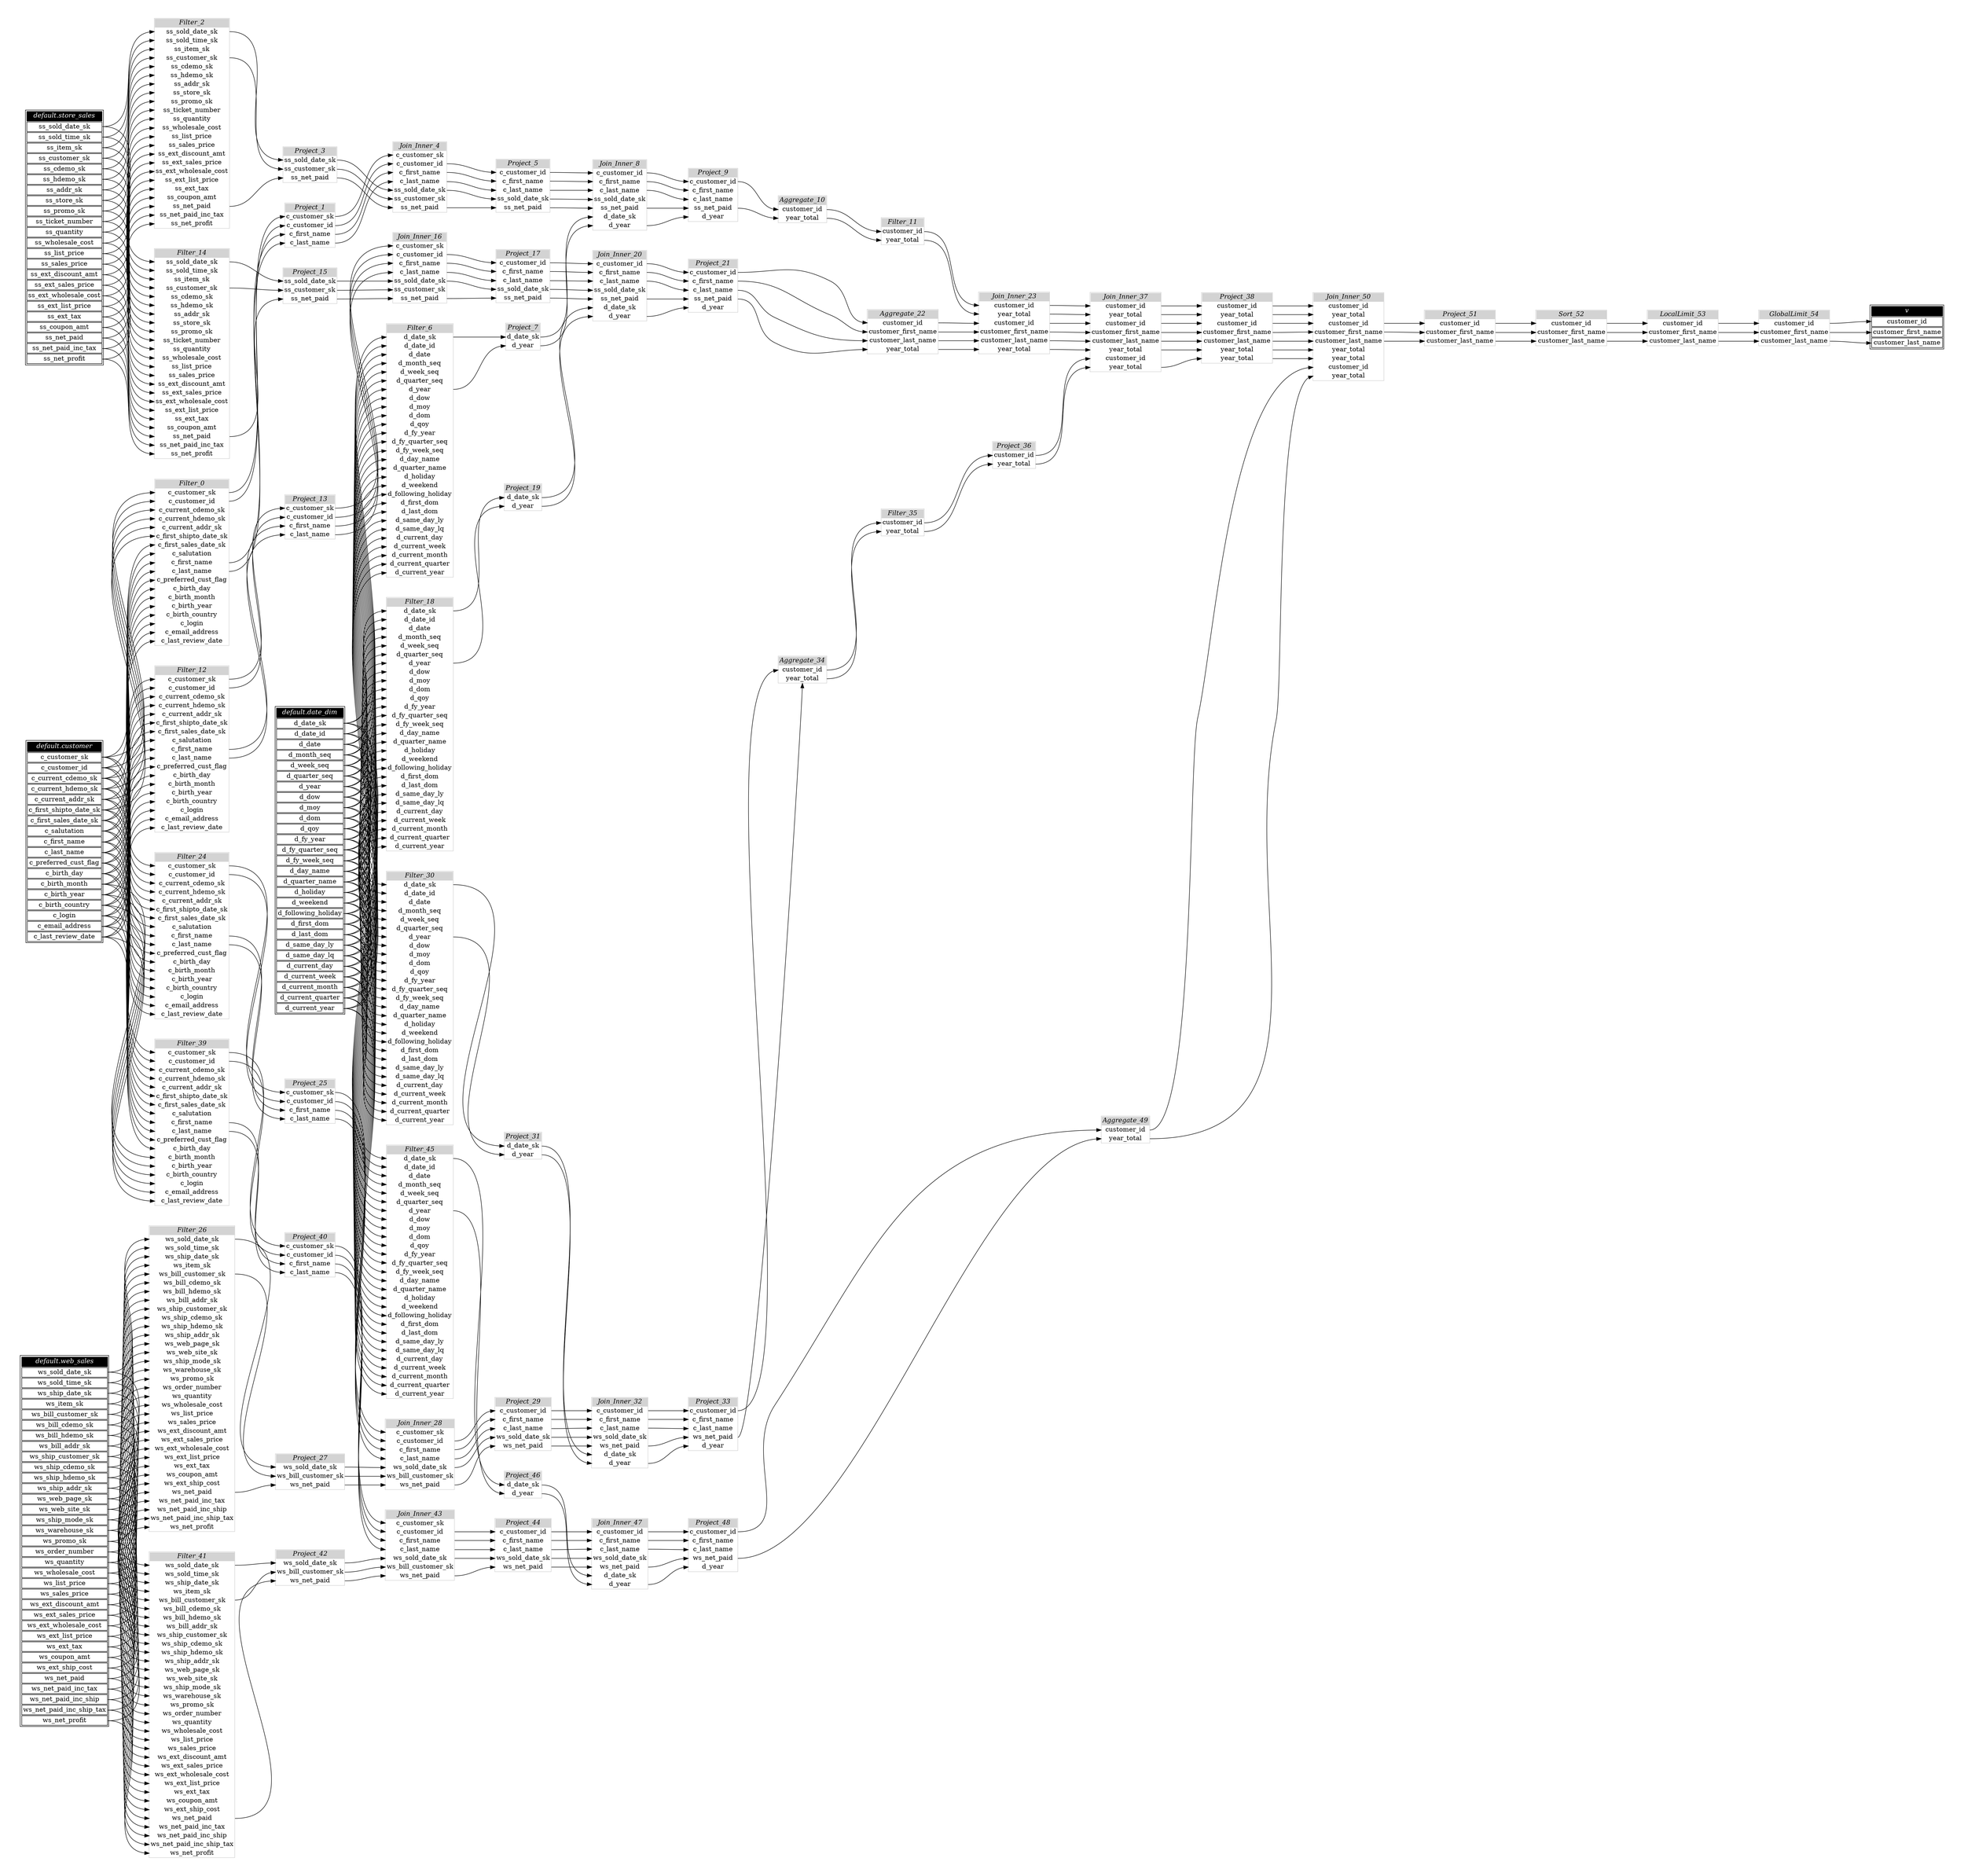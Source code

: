 // Automatically generated by TPCDSFlowTestSuite


digraph {
  graph [pad="0.5" nodesep="0.5" ranksep="1" fontname="Helvetica" rankdir=LR];
  node [shape=plaintext]

  
"Aggregate_10" [label=<
<table color="lightgray" border="1" cellborder="0" cellspacing="0">
  <tr><td bgcolor="lightgray" port="nodeName"><i>Aggregate_10</i></td></tr>
  <tr><td port="0">customer_id</td></tr>
<tr><td port="1">year_total</td></tr>
</table>>];
     

"Aggregate_22" [label=<
<table color="lightgray" border="1" cellborder="0" cellspacing="0">
  <tr><td bgcolor="lightgray" port="nodeName"><i>Aggregate_22</i></td></tr>
  <tr><td port="0">customer_id</td></tr>
<tr><td port="1">customer_first_name</td></tr>
<tr><td port="2">customer_last_name</td></tr>
<tr><td port="3">year_total</td></tr>
</table>>];
     

"Aggregate_34" [label=<
<table color="lightgray" border="1" cellborder="0" cellspacing="0">
  <tr><td bgcolor="lightgray" port="nodeName"><i>Aggregate_34</i></td></tr>
  <tr><td port="0">customer_id</td></tr>
<tr><td port="1">year_total</td></tr>
</table>>];
     

"Aggregate_49" [label=<
<table color="lightgray" border="1" cellborder="0" cellspacing="0">
  <tr><td bgcolor="lightgray" port="nodeName"><i>Aggregate_49</i></td></tr>
  <tr><td port="0">customer_id</td></tr>
<tr><td port="1">year_total</td></tr>
</table>>];
     

"Filter_0" [label=<
<table color="lightgray" border="1" cellborder="0" cellspacing="0">
  <tr><td bgcolor="lightgray" port="nodeName"><i>Filter_0</i></td></tr>
  <tr><td port="0">c_customer_sk</td></tr>
<tr><td port="1">c_customer_id</td></tr>
<tr><td port="2">c_current_cdemo_sk</td></tr>
<tr><td port="3">c_current_hdemo_sk</td></tr>
<tr><td port="4">c_current_addr_sk</td></tr>
<tr><td port="5">c_first_shipto_date_sk</td></tr>
<tr><td port="6">c_first_sales_date_sk</td></tr>
<tr><td port="7">c_salutation</td></tr>
<tr><td port="8">c_first_name</td></tr>
<tr><td port="9">c_last_name</td></tr>
<tr><td port="10">c_preferred_cust_flag</td></tr>
<tr><td port="11">c_birth_day</td></tr>
<tr><td port="12">c_birth_month</td></tr>
<tr><td port="13">c_birth_year</td></tr>
<tr><td port="14">c_birth_country</td></tr>
<tr><td port="15">c_login</td></tr>
<tr><td port="16">c_email_address</td></tr>
<tr><td port="17">c_last_review_date</td></tr>
</table>>];
     

"Filter_11" [label=<
<table color="lightgray" border="1" cellborder="0" cellspacing="0">
  <tr><td bgcolor="lightgray" port="nodeName"><i>Filter_11</i></td></tr>
  <tr><td port="0">customer_id</td></tr>
<tr><td port="1">year_total</td></tr>
</table>>];
     

"Filter_12" [label=<
<table color="lightgray" border="1" cellborder="0" cellspacing="0">
  <tr><td bgcolor="lightgray" port="nodeName"><i>Filter_12</i></td></tr>
  <tr><td port="0">c_customer_sk</td></tr>
<tr><td port="1">c_customer_id</td></tr>
<tr><td port="2">c_current_cdemo_sk</td></tr>
<tr><td port="3">c_current_hdemo_sk</td></tr>
<tr><td port="4">c_current_addr_sk</td></tr>
<tr><td port="5">c_first_shipto_date_sk</td></tr>
<tr><td port="6">c_first_sales_date_sk</td></tr>
<tr><td port="7">c_salutation</td></tr>
<tr><td port="8">c_first_name</td></tr>
<tr><td port="9">c_last_name</td></tr>
<tr><td port="10">c_preferred_cust_flag</td></tr>
<tr><td port="11">c_birth_day</td></tr>
<tr><td port="12">c_birth_month</td></tr>
<tr><td port="13">c_birth_year</td></tr>
<tr><td port="14">c_birth_country</td></tr>
<tr><td port="15">c_login</td></tr>
<tr><td port="16">c_email_address</td></tr>
<tr><td port="17">c_last_review_date</td></tr>
</table>>];
     

"Filter_14" [label=<
<table color="lightgray" border="1" cellborder="0" cellspacing="0">
  <tr><td bgcolor="lightgray" port="nodeName"><i>Filter_14</i></td></tr>
  <tr><td port="0">ss_sold_date_sk</td></tr>
<tr><td port="1">ss_sold_time_sk</td></tr>
<tr><td port="2">ss_item_sk</td></tr>
<tr><td port="3">ss_customer_sk</td></tr>
<tr><td port="4">ss_cdemo_sk</td></tr>
<tr><td port="5">ss_hdemo_sk</td></tr>
<tr><td port="6">ss_addr_sk</td></tr>
<tr><td port="7">ss_store_sk</td></tr>
<tr><td port="8">ss_promo_sk</td></tr>
<tr><td port="9">ss_ticket_number</td></tr>
<tr><td port="10">ss_quantity</td></tr>
<tr><td port="11">ss_wholesale_cost</td></tr>
<tr><td port="12">ss_list_price</td></tr>
<tr><td port="13">ss_sales_price</td></tr>
<tr><td port="14">ss_ext_discount_amt</td></tr>
<tr><td port="15">ss_ext_sales_price</td></tr>
<tr><td port="16">ss_ext_wholesale_cost</td></tr>
<tr><td port="17">ss_ext_list_price</td></tr>
<tr><td port="18">ss_ext_tax</td></tr>
<tr><td port="19">ss_coupon_amt</td></tr>
<tr><td port="20">ss_net_paid</td></tr>
<tr><td port="21">ss_net_paid_inc_tax</td></tr>
<tr><td port="22">ss_net_profit</td></tr>
</table>>];
     

"Filter_18" [label=<
<table color="lightgray" border="1" cellborder="0" cellspacing="0">
  <tr><td bgcolor="lightgray" port="nodeName"><i>Filter_18</i></td></tr>
  <tr><td port="0">d_date_sk</td></tr>
<tr><td port="1">d_date_id</td></tr>
<tr><td port="2">d_date</td></tr>
<tr><td port="3">d_month_seq</td></tr>
<tr><td port="4">d_week_seq</td></tr>
<tr><td port="5">d_quarter_seq</td></tr>
<tr><td port="6">d_year</td></tr>
<tr><td port="7">d_dow</td></tr>
<tr><td port="8">d_moy</td></tr>
<tr><td port="9">d_dom</td></tr>
<tr><td port="10">d_qoy</td></tr>
<tr><td port="11">d_fy_year</td></tr>
<tr><td port="12">d_fy_quarter_seq</td></tr>
<tr><td port="13">d_fy_week_seq</td></tr>
<tr><td port="14">d_day_name</td></tr>
<tr><td port="15">d_quarter_name</td></tr>
<tr><td port="16">d_holiday</td></tr>
<tr><td port="17">d_weekend</td></tr>
<tr><td port="18">d_following_holiday</td></tr>
<tr><td port="19">d_first_dom</td></tr>
<tr><td port="20">d_last_dom</td></tr>
<tr><td port="21">d_same_day_ly</td></tr>
<tr><td port="22">d_same_day_lq</td></tr>
<tr><td port="23">d_current_day</td></tr>
<tr><td port="24">d_current_week</td></tr>
<tr><td port="25">d_current_month</td></tr>
<tr><td port="26">d_current_quarter</td></tr>
<tr><td port="27">d_current_year</td></tr>
</table>>];
     

"Filter_2" [label=<
<table color="lightgray" border="1" cellborder="0" cellspacing="0">
  <tr><td bgcolor="lightgray" port="nodeName"><i>Filter_2</i></td></tr>
  <tr><td port="0">ss_sold_date_sk</td></tr>
<tr><td port="1">ss_sold_time_sk</td></tr>
<tr><td port="2">ss_item_sk</td></tr>
<tr><td port="3">ss_customer_sk</td></tr>
<tr><td port="4">ss_cdemo_sk</td></tr>
<tr><td port="5">ss_hdemo_sk</td></tr>
<tr><td port="6">ss_addr_sk</td></tr>
<tr><td port="7">ss_store_sk</td></tr>
<tr><td port="8">ss_promo_sk</td></tr>
<tr><td port="9">ss_ticket_number</td></tr>
<tr><td port="10">ss_quantity</td></tr>
<tr><td port="11">ss_wholesale_cost</td></tr>
<tr><td port="12">ss_list_price</td></tr>
<tr><td port="13">ss_sales_price</td></tr>
<tr><td port="14">ss_ext_discount_amt</td></tr>
<tr><td port="15">ss_ext_sales_price</td></tr>
<tr><td port="16">ss_ext_wholesale_cost</td></tr>
<tr><td port="17">ss_ext_list_price</td></tr>
<tr><td port="18">ss_ext_tax</td></tr>
<tr><td port="19">ss_coupon_amt</td></tr>
<tr><td port="20">ss_net_paid</td></tr>
<tr><td port="21">ss_net_paid_inc_tax</td></tr>
<tr><td port="22">ss_net_profit</td></tr>
</table>>];
     

"Filter_24" [label=<
<table color="lightgray" border="1" cellborder="0" cellspacing="0">
  <tr><td bgcolor="lightgray" port="nodeName"><i>Filter_24</i></td></tr>
  <tr><td port="0">c_customer_sk</td></tr>
<tr><td port="1">c_customer_id</td></tr>
<tr><td port="2">c_current_cdemo_sk</td></tr>
<tr><td port="3">c_current_hdemo_sk</td></tr>
<tr><td port="4">c_current_addr_sk</td></tr>
<tr><td port="5">c_first_shipto_date_sk</td></tr>
<tr><td port="6">c_first_sales_date_sk</td></tr>
<tr><td port="7">c_salutation</td></tr>
<tr><td port="8">c_first_name</td></tr>
<tr><td port="9">c_last_name</td></tr>
<tr><td port="10">c_preferred_cust_flag</td></tr>
<tr><td port="11">c_birth_day</td></tr>
<tr><td port="12">c_birth_month</td></tr>
<tr><td port="13">c_birth_year</td></tr>
<tr><td port="14">c_birth_country</td></tr>
<tr><td port="15">c_login</td></tr>
<tr><td port="16">c_email_address</td></tr>
<tr><td port="17">c_last_review_date</td></tr>
</table>>];
     

"Filter_26" [label=<
<table color="lightgray" border="1" cellborder="0" cellspacing="0">
  <tr><td bgcolor="lightgray" port="nodeName"><i>Filter_26</i></td></tr>
  <tr><td port="0">ws_sold_date_sk</td></tr>
<tr><td port="1">ws_sold_time_sk</td></tr>
<tr><td port="2">ws_ship_date_sk</td></tr>
<tr><td port="3">ws_item_sk</td></tr>
<tr><td port="4">ws_bill_customer_sk</td></tr>
<tr><td port="5">ws_bill_cdemo_sk</td></tr>
<tr><td port="6">ws_bill_hdemo_sk</td></tr>
<tr><td port="7">ws_bill_addr_sk</td></tr>
<tr><td port="8">ws_ship_customer_sk</td></tr>
<tr><td port="9">ws_ship_cdemo_sk</td></tr>
<tr><td port="10">ws_ship_hdemo_sk</td></tr>
<tr><td port="11">ws_ship_addr_sk</td></tr>
<tr><td port="12">ws_web_page_sk</td></tr>
<tr><td port="13">ws_web_site_sk</td></tr>
<tr><td port="14">ws_ship_mode_sk</td></tr>
<tr><td port="15">ws_warehouse_sk</td></tr>
<tr><td port="16">ws_promo_sk</td></tr>
<tr><td port="17">ws_order_number</td></tr>
<tr><td port="18">ws_quantity</td></tr>
<tr><td port="19">ws_wholesale_cost</td></tr>
<tr><td port="20">ws_list_price</td></tr>
<tr><td port="21">ws_sales_price</td></tr>
<tr><td port="22">ws_ext_discount_amt</td></tr>
<tr><td port="23">ws_ext_sales_price</td></tr>
<tr><td port="24">ws_ext_wholesale_cost</td></tr>
<tr><td port="25">ws_ext_list_price</td></tr>
<tr><td port="26">ws_ext_tax</td></tr>
<tr><td port="27">ws_coupon_amt</td></tr>
<tr><td port="28">ws_ext_ship_cost</td></tr>
<tr><td port="29">ws_net_paid</td></tr>
<tr><td port="30">ws_net_paid_inc_tax</td></tr>
<tr><td port="31">ws_net_paid_inc_ship</td></tr>
<tr><td port="32">ws_net_paid_inc_ship_tax</td></tr>
<tr><td port="33">ws_net_profit</td></tr>
</table>>];
     

"Filter_30" [label=<
<table color="lightgray" border="1" cellborder="0" cellspacing="0">
  <tr><td bgcolor="lightgray" port="nodeName"><i>Filter_30</i></td></tr>
  <tr><td port="0">d_date_sk</td></tr>
<tr><td port="1">d_date_id</td></tr>
<tr><td port="2">d_date</td></tr>
<tr><td port="3">d_month_seq</td></tr>
<tr><td port="4">d_week_seq</td></tr>
<tr><td port="5">d_quarter_seq</td></tr>
<tr><td port="6">d_year</td></tr>
<tr><td port="7">d_dow</td></tr>
<tr><td port="8">d_moy</td></tr>
<tr><td port="9">d_dom</td></tr>
<tr><td port="10">d_qoy</td></tr>
<tr><td port="11">d_fy_year</td></tr>
<tr><td port="12">d_fy_quarter_seq</td></tr>
<tr><td port="13">d_fy_week_seq</td></tr>
<tr><td port="14">d_day_name</td></tr>
<tr><td port="15">d_quarter_name</td></tr>
<tr><td port="16">d_holiday</td></tr>
<tr><td port="17">d_weekend</td></tr>
<tr><td port="18">d_following_holiday</td></tr>
<tr><td port="19">d_first_dom</td></tr>
<tr><td port="20">d_last_dom</td></tr>
<tr><td port="21">d_same_day_ly</td></tr>
<tr><td port="22">d_same_day_lq</td></tr>
<tr><td port="23">d_current_day</td></tr>
<tr><td port="24">d_current_week</td></tr>
<tr><td port="25">d_current_month</td></tr>
<tr><td port="26">d_current_quarter</td></tr>
<tr><td port="27">d_current_year</td></tr>
</table>>];
     

"Filter_35" [label=<
<table color="lightgray" border="1" cellborder="0" cellspacing="0">
  <tr><td bgcolor="lightgray" port="nodeName"><i>Filter_35</i></td></tr>
  <tr><td port="0">customer_id</td></tr>
<tr><td port="1">year_total</td></tr>
</table>>];
     

"Filter_39" [label=<
<table color="lightgray" border="1" cellborder="0" cellspacing="0">
  <tr><td bgcolor="lightgray" port="nodeName"><i>Filter_39</i></td></tr>
  <tr><td port="0">c_customer_sk</td></tr>
<tr><td port="1">c_customer_id</td></tr>
<tr><td port="2">c_current_cdemo_sk</td></tr>
<tr><td port="3">c_current_hdemo_sk</td></tr>
<tr><td port="4">c_current_addr_sk</td></tr>
<tr><td port="5">c_first_shipto_date_sk</td></tr>
<tr><td port="6">c_first_sales_date_sk</td></tr>
<tr><td port="7">c_salutation</td></tr>
<tr><td port="8">c_first_name</td></tr>
<tr><td port="9">c_last_name</td></tr>
<tr><td port="10">c_preferred_cust_flag</td></tr>
<tr><td port="11">c_birth_day</td></tr>
<tr><td port="12">c_birth_month</td></tr>
<tr><td port="13">c_birth_year</td></tr>
<tr><td port="14">c_birth_country</td></tr>
<tr><td port="15">c_login</td></tr>
<tr><td port="16">c_email_address</td></tr>
<tr><td port="17">c_last_review_date</td></tr>
</table>>];
     

"Filter_41" [label=<
<table color="lightgray" border="1" cellborder="0" cellspacing="0">
  <tr><td bgcolor="lightgray" port="nodeName"><i>Filter_41</i></td></tr>
  <tr><td port="0">ws_sold_date_sk</td></tr>
<tr><td port="1">ws_sold_time_sk</td></tr>
<tr><td port="2">ws_ship_date_sk</td></tr>
<tr><td port="3">ws_item_sk</td></tr>
<tr><td port="4">ws_bill_customer_sk</td></tr>
<tr><td port="5">ws_bill_cdemo_sk</td></tr>
<tr><td port="6">ws_bill_hdemo_sk</td></tr>
<tr><td port="7">ws_bill_addr_sk</td></tr>
<tr><td port="8">ws_ship_customer_sk</td></tr>
<tr><td port="9">ws_ship_cdemo_sk</td></tr>
<tr><td port="10">ws_ship_hdemo_sk</td></tr>
<tr><td port="11">ws_ship_addr_sk</td></tr>
<tr><td port="12">ws_web_page_sk</td></tr>
<tr><td port="13">ws_web_site_sk</td></tr>
<tr><td port="14">ws_ship_mode_sk</td></tr>
<tr><td port="15">ws_warehouse_sk</td></tr>
<tr><td port="16">ws_promo_sk</td></tr>
<tr><td port="17">ws_order_number</td></tr>
<tr><td port="18">ws_quantity</td></tr>
<tr><td port="19">ws_wholesale_cost</td></tr>
<tr><td port="20">ws_list_price</td></tr>
<tr><td port="21">ws_sales_price</td></tr>
<tr><td port="22">ws_ext_discount_amt</td></tr>
<tr><td port="23">ws_ext_sales_price</td></tr>
<tr><td port="24">ws_ext_wholesale_cost</td></tr>
<tr><td port="25">ws_ext_list_price</td></tr>
<tr><td port="26">ws_ext_tax</td></tr>
<tr><td port="27">ws_coupon_amt</td></tr>
<tr><td port="28">ws_ext_ship_cost</td></tr>
<tr><td port="29">ws_net_paid</td></tr>
<tr><td port="30">ws_net_paid_inc_tax</td></tr>
<tr><td port="31">ws_net_paid_inc_ship</td></tr>
<tr><td port="32">ws_net_paid_inc_ship_tax</td></tr>
<tr><td port="33">ws_net_profit</td></tr>
</table>>];
     

"Filter_45" [label=<
<table color="lightgray" border="1" cellborder="0" cellspacing="0">
  <tr><td bgcolor="lightgray" port="nodeName"><i>Filter_45</i></td></tr>
  <tr><td port="0">d_date_sk</td></tr>
<tr><td port="1">d_date_id</td></tr>
<tr><td port="2">d_date</td></tr>
<tr><td port="3">d_month_seq</td></tr>
<tr><td port="4">d_week_seq</td></tr>
<tr><td port="5">d_quarter_seq</td></tr>
<tr><td port="6">d_year</td></tr>
<tr><td port="7">d_dow</td></tr>
<tr><td port="8">d_moy</td></tr>
<tr><td port="9">d_dom</td></tr>
<tr><td port="10">d_qoy</td></tr>
<tr><td port="11">d_fy_year</td></tr>
<tr><td port="12">d_fy_quarter_seq</td></tr>
<tr><td port="13">d_fy_week_seq</td></tr>
<tr><td port="14">d_day_name</td></tr>
<tr><td port="15">d_quarter_name</td></tr>
<tr><td port="16">d_holiday</td></tr>
<tr><td port="17">d_weekend</td></tr>
<tr><td port="18">d_following_holiday</td></tr>
<tr><td port="19">d_first_dom</td></tr>
<tr><td port="20">d_last_dom</td></tr>
<tr><td port="21">d_same_day_ly</td></tr>
<tr><td port="22">d_same_day_lq</td></tr>
<tr><td port="23">d_current_day</td></tr>
<tr><td port="24">d_current_week</td></tr>
<tr><td port="25">d_current_month</td></tr>
<tr><td port="26">d_current_quarter</td></tr>
<tr><td port="27">d_current_year</td></tr>
</table>>];
     

"Filter_6" [label=<
<table color="lightgray" border="1" cellborder="0" cellspacing="0">
  <tr><td bgcolor="lightgray" port="nodeName"><i>Filter_6</i></td></tr>
  <tr><td port="0">d_date_sk</td></tr>
<tr><td port="1">d_date_id</td></tr>
<tr><td port="2">d_date</td></tr>
<tr><td port="3">d_month_seq</td></tr>
<tr><td port="4">d_week_seq</td></tr>
<tr><td port="5">d_quarter_seq</td></tr>
<tr><td port="6">d_year</td></tr>
<tr><td port="7">d_dow</td></tr>
<tr><td port="8">d_moy</td></tr>
<tr><td port="9">d_dom</td></tr>
<tr><td port="10">d_qoy</td></tr>
<tr><td port="11">d_fy_year</td></tr>
<tr><td port="12">d_fy_quarter_seq</td></tr>
<tr><td port="13">d_fy_week_seq</td></tr>
<tr><td port="14">d_day_name</td></tr>
<tr><td port="15">d_quarter_name</td></tr>
<tr><td port="16">d_holiday</td></tr>
<tr><td port="17">d_weekend</td></tr>
<tr><td port="18">d_following_holiday</td></tr>
<tr><td port="19">d_first_dom</td></tr>
<tr><td port="20">d_last_dom</td></tr>
<tr><td port="21">d_same_day_ly</td></tr>
<tr><td port="22">d_same_day_lq</td></tr>
<tr><td port="23">d_current_day</td></tr>
<tr><td port="24">d_current_week</td></tr>
<tr><td port="25">d_current_month</td></tr>
<tr><td port="26">d_current_quarter</td></tr>
<tr><td port="27">d_current_year</td></tr>
</table>>];
     

"GlobalLimit_54" [label=<
<table color="lightgray" border="1" cellborder="0" cellspacing="0">
  <tr><td bgcolor="lightgray" port="nodeName"><i>GlobalLimit_54</i></td></tr>
  <tr><td port="0">customer_id</td></tr>
<tr><td port="1">customer_first_name</td></tr>
<tr><td port="2">customer_last_name</td></tr>
</table>>];
     

"Join_Inner_16" [label=<
<table color="lightgray" border="1" cellborder="0" cellspacing="0">
  <tr><td bgcolor="lightgray" port="nodeName"><i>Join_Inner_16</i></td></tr>
  <tr><td port="0">c_customer_sk</td></tr>
<tr><td port="1">c_customer_id</td></tr>
<tr><td port="2">c_first_name</td></tr>
<tr><td port="3">c_last_name</td></tr>
<tr><td port="4">ss_sold_date_sk</td></tr>
<tr><td port="5">ss_customer_sk</td></tr>
<tr><td port="6">ss_net_paid</td></tr>
</table>>];
     

"Join_Inner_20" [label=<
<table color="lightgray" border="1" cellborder="0" cellspacing="0">
  <tr><td bgcolor="lightgray" port="nodeName"><i>Join_Inner_20</i></td></tr>
  <tr><td port="0">c_customer_id</td></tr>
<tr><td port="1">c_first_name</td></tr>
<tr><td port="2">c_last_name</td></tr>
<tr><td port="3">ss_sold_date_sk</td></tr>
<tr><td port="4">ss_net_paid</td></tr>
<tr><td port="5">d_date_sk</td></tr>
<tr><td port="6">d_year</td></tr>
</table>>];
     

"Join_Inner_23" [label=<
<table color="lightgray" border="1" cellborder="0" cellspacing="0">
  <tr><td bgcolor="lightgray" port="nodeName"><i>Join_Inner_23</i></td></tr>
  <tr><td port="0">customer_id</td></tr>
<tr><td port="1">year_total</td></tr>
<tr><td port="2">customer_id</td></tr>
<tr><td port="3">customer_first_name</td></tr>
<tr><td port="4">customer_last_name</td></tr>
<tr><td port="5">year_total</td></tr>
</table>>];
     

"Join_Inner_28" [label=<
<table color="lightgray" border="1" cellborder="0" cellspacing="0">
  <tr><td bgcolor="lightgray" port="nodeName"><i>Join_Inner_28</i></td></tr>
  <tr><td port="0">c_customer_sk</td></tr>
<tr><td port="1">c_customer_id</td></tr>
<tr><td port="2">c_first_name</td></tr>
<tr><td port="3">c_last_name</td></tr>
<tr><td port="4">ws_sold_date_sk</td></tr>
<tr><td port="5">ws_bill_customer_sk</td></tr>
<tr><td port="6">ws_net_paid</td></tr>
</table>>];
     

"Join_Inner_32" [label=<
<table color="lightgray" border="1" cellborder="0" cellspacing="0">
  <tr><td bgcolor="lightgray" port="nodeName"><i>Join_Inner_32</i></td></tr>
  <tr><td port="0">c_customer_id</td></tr>
<tr><td port="1">c_first_name</td></tr>
<tr><td port="2">c_last_name</td></tr>
<tr><td port="3">ws_sold_date_sk</td></tr>
<tr><td port="4">ws_net_paid</td></tr>
<tr><td port="5">d_date_sk</td></tr>
<tr><td port="6">d_year</td></tr>
</table>>];
     

"Join_Inner_37" [label=<
<table color="lightgray" border="1" cellborder="0" cellspacing="0">
  <tr><td bgcolor="lightgray" port="nodeName"><i>Join_Inner_37</i></td></tr>
  <tr><td port="0">customer_id</td></tr>
<tr><td port="1">year_total</td></tr>
<tr><td port="2">customer_id</td></tr>
<tr><td port="3">customer_first_name</td></tr>
<tr><td port="4">customer_last_name</td></tr>
<tr><td port="5">year_total</td></tr>
<tr><td port="6">customer_id</td></tr>
<tr><td port="7">year_total</td></tr>
</table>>];
     

"Join_Inner_4" [label=<
<table color="lightgray" border="1" cellborder="0" cellspacing="0">
  <tr><td bgcolor="lightgray" port="nodeName"><i>Join_Inner_4</i></td></tr>
  <tr><td port="0">c_customer_sk</td></tr>
<tr><td port="1">c_customer_id</td></tr>
<tr><td port="2">c_first_name</td></tr>
<tr><td port="3">c_last_name</td></tr>
<tr><td port="4">ss_sold_date_sk</td></tr>
<tr><td port="5">ss_customer_sk</td></tr>
<tr><td port="6">ss_net_paid</td></tr>
</table>>];
     

"Join_Inner_43" [label=<
<table color="lightgray" border="1" cellborder="0" cellspacing="0">
  <tr><td bgcolor="lightgray" port="nodeName"><i>Join_Inner_43</i></td></tr>
  <tr><td port="0">c_customer_sk</td></tr>
<tr><td port="1">c_customer_id</td></tr>
<tr><td port="2">c_first_name</td></tr>
<tr><td port="3">c_last_name</td></tr>
<tr><td port="4">ws_sold_date_sk</td></tr>
<tr><td port="5">ws_bill_customer_sk</td></tr>
<tr><td port="6">ws_net_paid</td></tr>
</table>>];
     

"Join_Inner_47" [label=<
<table color="lightgray" border="1" cellborder="0" cellspacing="0">
  <tr><td bgcolor="lightgray" port="nodeName"><i>Join_Inner_47</i></td></tr>
  <tr><td port="0">c_customer_id</td></tr>
<tr><td port="1">c_first_name</td></tr>
<tr><td port="2">c_last_name</td></tr>
<tr><td port="3">ws_sold_date_sk</td></tr>
<tr><td port="4">ws_net_paid</td></tr>
<tr><td port="5">d_date_sk</td></tr>
<tr><td port="6">d_year</td></tr>
</table>>];
     

"Join_Inner_50" [label=<
<table color="lightgray" border="1" cellborder="0" cellspacing="0">
  <tr><td bgcolor="lightgray" port="nodeName"><i>Join_Inner_50</i></td></tr>
  <tr><td port="0">customer_id</td></tr>
<tr><td port="1">year_total</td></tr>
<tr><td port="2">customer_id</td></tr>
<tr><td port="3">customer_first_name</td></tr>
<tr><td port="4">customer_last_name</td></tr>
<tr><td port="5">year_total</td></tr>
<tr><td port="6">year_total</td></tr>
<tr><td port="7">customer_id</td></tr>
<tr><td port="8">year_total</td></tr>
</table>>];
     

"Join_Inner_8" [label=<
<table color="lightgray" border="1" cellborder="0" cellspacing="0">
  <tr><td bgcolor="lightgray" port="nodeName"><i>Join_Inner_8</i></td></tr>
  <tr><td port="0">c_customer_id</td></tr>
<tr><td port="1">c_first_name</td></tr>
<tr><td port="2">c_last_name</td></tr>
<tr><td port="3">ss_sold_date_sk</td></tr>
<tr><td port="4">ss_net_paid</td></tr>
<tr><td port="5">d_date_sk</td></tr>
<tr><td port="6">d_year</td></tr>
</table>>];
     

"LocalLimit_53" [label=<
<table color="lightgray" border="1" cellborder="0" cellspacing="0">
  <tr><td bgcolor="lightgray" port="nodeName"><i>LocalLimit_53</i></td></tr>
  <tr><td port="0">customer_id</td></tr>
<tr><td port="1">customer_first_name</td></tr>
<tr><td port="2">customer_last_name</td></tr>
</table>>];
     

"Project_1" [label=<
<table color="lightgray" border="1" cellborder="0" cellspacing="0">
  <tr><td bgcolor="lightgray" port="nodeName"><i>Project_1</i></td></tr>
  <tr><td port="0">c_customer_sk</td></tr>
<tr><td port="1">c_customer_id</td></tr>
<tr><td port="2">c_first_name</td></tr>
<tr><td port="3">c_last_name</td></tr>
</table>>];
     

"Project_13" [label=<
<table color="lightgray" border="1" cellborder="0" cellspacing="0">
  <tr><td bgcolor="lightgray" port="nodeName"><i>Project_13</i></td></tr>
  <tr><td port="0">c_customer_sk</td></tr>
<tr><td port="1">c_customer_id</td></tr>
<tr><td port="2">c_first_name</td></tr>
<tr><td port="3">c_last_name</td></tr>
</table>>];
     

"Project_15" [label=<
<table color="lightgray" border="1" cellborder="0" cellspacing="0">
  <tr><td bgcolor="lightgray" port="nodeName"><i>Project_15</i></td></tr>
  <tr><td port="0">ss_sold_date_sk</td></tr>
<tr><td port="1">ss_customer_sk</td></tr>
<tr><td port="2">ss_net_paid</td></tr>
</table>>];
     

"Project_17" [label=<
<table color="lightgray" border="1" cellborder="0" cellspacing="0">
  <tr><td bgcolor="lightgray" port="nodeName"><i>Project_17</i></td></tr>
  <tr><td port="0">c_customer_id</td></tr>
<tr><td port="1">c_first_name</td></tr>
<tr><td port="2">c_last_name</td></tr>
<tr><td port="3">ss_sold_date_sk</td></tr>
<tr><td port="4">ss_net_paid</td></tr>
</table>>];
     

"Project_19" [label=<
<table color="lightgray" border="1" cellborder="0" cellspacing="0">
  <tr><td bgcolor="lightgray" port="nodeName"><i>Project_19</i></td></tr>
  <tr><td port="0">d_date_sk</td></tr>
<tr><td port="1">d_year</td></tr>
</table>>];
     

"Project_21" [label=<
<table color="lightgray" border="1" cellborder="0" cellspacing="0">
  <tr><td bgcolor="lightgray" port="nodeName"><i>Project_21</i></td></tr>
  <tr><td port="0">c_customer_id</td></tr>
<tr><td port="1">c_first_name</td></tr>
<tr><td port="2">c_last_name</td></tr>
<tr><td port="3">ss_net_paid</td></tr>
<tr><td port="4">d_year</td></tr>
</table>>];
     

"Project_25" [label=<
<table color="lightgray" border="1" cellborder="0" cellspacing="0">
  <tr><td bgcolor="lightgray" port="nodeName"><i>Project_25</i></td></tr>
  <tr><td port="0">c_customer_sk</td></tr>
<tr><td port="1">c_customer_id</td></tr>
<tr><td port="2">c_first_name</td></tr>
<tr><td port="3">c_last_name</td></tr>
</table>>];
     

"Project_27" [label=<
<table color="lightgray" border="1" cellborder="0" cellspacing="0">
  <tr><td bgcolor="lightgray" port="nodeName"><i>Project_27</i></td></tr>
  <tr><td port="0">ws_sold_date_sk</td></tr>
<tr><td port="1">ws_bill_customer_sk</td></tr>
<tr><td port="2">ws_net_paid</td></tr>
</table>>];
     

"Project_29" [label=<
<table color="lightgray" border="1" cellborder="0" cellspacing="0">
  <tr><td bgcolor="lightgray" port="nodeName"><i>Project_29</i></td></tr>
  <tr><td port="0">c_customer_id</td></tr>
<tr><td port="1">c_first_name</td></tr>
<tr><td port="2">c_last_name</td></tr>
<tr><td port="3">ws_sold_date_sk</td></tr>
<tr><td port="4">ws_net_paid</td></tr>
</table>>];
     

"Project_3" [label=<
<table color="lightgray" border="1" cellborder="0" cellspacing="0">
  <tr><td bgcolor="lightgray" port="nodeName"><i>Project_3</i></td></tr>
  <tr><td port="0">ss_sold_date_sk</td></tr>
<tr><td port="1">ss_customer_sk</td></tr>
<tr><td port="2">ss_net_paid</td></tr>
</table>>];
     

"Project_31" [label=<
<table color="lightgray" border="1" cellborder="0" cellspacing="0">
  <tr><td bgcolor="lightgray" port="nodeName"><i>Project_31</i></td></tr>
  <tr><td port="0">d_date_sk</td></tr>
<tr><td port="1">d_year</td></tr>
</table>>];
     

"Project_33" [label=<
<table color="lightgray" border="1" cellborder="0" cellspacing="0">
  <tr><td bgcolor="lightgray" port="nodeName"><i>Project_33</i></td></tr>
  <tr><td port="0">c_customer_id</td></tr>
<tr><td port="1">c_first_name</td></tr>
<tr><td port="2">c_last_name</td></tr>
<tr><td port="3">ws_net_paid</td></tr>
<tr><td port="4">d_year</td></tr>
</table>>];
     

"Project_36" [label=<
<table color="lightgray" border="1" cellborder="0" cellspacing="0">
  <tr><td bgcolor="lightgray" port="nodeName"><i>Project_36</i></td></tr>
  <tr><td port="0">customer_id</td></tr>
<tr><td port="1">year_total</td></tr>
</table>>];
     

"Project_38" [label=<
<table color="lightgray" border="1" cellborder="0" cellspacing="0">
  <tr><td bgcolor="lightgray" port="nodeName"><i>Project_38</i></td></tr>
  <tr><td port="0">customer_id</td></tr>
<tr><td port="1">year_total</td></tr>
<tr><td port="2">customer_id</td></tr>
<tr><td port="3">customer_first_name</td></tr>
<tr><td port="4">customer_last_name</td></tr>
<tr><td port="5">year_total</td></tr>
<tr><td port="6">year_total</td></tr>
</table>>];
     

"Project_40" [label=<
<table color="lightgray" border="1" cellborder="0" cellspacing="0">
  <tr><td bgcolor="lightgray" port="nodeName"><i>Project_40</i></td></tr>
  <tr><td port="0">c_customer_sk</td></tr>
<tr><td port="1">c_customer_id</td></tr>
<tr><td port="2">c_first_name</td></tr>
<tr><td port="3">c_last_name</td></tr>
</table>>];
     

"Project_42" [label=<
<table color="lightgray" border="1" cellborder="0" cellspacing="0">
  <tr><td bgcolor="lightgray" port="nodeName"><i>Project_42</i></td></tr>
  <tr><td port="0">ws_sold_date_sk</td></tr>
<tr><td port="1">ws_bill_customer_sk</td></tr>
<tr><td port="2">ws_net_paid</td></tr>
</table>>];
     

"Project_44" [label=<
<table color="lightgray" border="1" cellborder="0" cellspacing="0">
  <tr><td bgcolor="lightgray" port="nodeName"><i>Project_44</i></td></tr>
  <tr><td port="0">c_customer_id</td></tr>
<tr><td port="1">c_first_name</td></tr>
<tr><td port="2">c_last_name</td></tr>
<tr><td port="3">ws_sold_date_sk</td></tr>
<tr><td port="4">ws_net_paid</td></tr>
</table>>];
     

"Project_46" [label=<
<table color="lightgray" border="1" cellborder="0" cellspacing="0">
  <tr><td bgcolor="lightgray" port="nodeName"><i>Project_46</i></td></tr>
  <tr><td port="0">d_date_sk</td></tr>
<tr><td port="1">d_year</td></tr>
</table>>];
     

"Project_48" [label=<
<table color="lightgray" border="1" cellborder="0" cellspacing="0">
  <tr><td bgcolor="lightgray" port="nodeName"><i>Project_48</i></td></tr>
  <tr><td port="0">c_customer_id</td></tr>
<tr><td port="1">c_first_name</td></tr>
<tr><td port="2">c_last_name</td></tr>
<tr><td port="3">ws_net_paid</td></tr>
<tr><td port="4">d_year</td></tr>
</table>>];
     

"Project_5" [label=<
<table color="lightgray" border="1" cellborder="0" cellspacing="0">
  <tr><td bgcolor="lightgray" port="nodeName"><i>Project_5</i></td></tr>
  <tr><td port="0">c_customer_id</td></tr>
<tr><td port="1">c_first_name</td></tr>
<tr><td port="2">c_last_name</td></tr>
<tr><td port="3">ss_sold_date_sk</td></tr>
<tr><td port="4">ss_net_paid</td></tr>
</table>>];
     

"Project_51" [label=<
<table color="lightgray" border="1" cellborder="0" cellspacing="0">
  <tr><td bgcolor="lightgray" port="nodeName"><i>Project_51</i></td></tr>
  <tr><td port="0">customer_id</td></tr>
<tr><td port="1">customer_first_name</td></tr>
<tr><td port="2">customer_last_name</td></tr>
</table>>];
     

"Project_7" [label=<
<table color="lightgray" border="1" cellborder="0" cellspacing="0">
  <tr><td bgcolor="lightgray" port="nodeName"><i>Project_7</i></td></tr>
  <tr><td port="0">d_date_sk</td></tr>
<tr><td port="1">d_year</td></tr>
</table>>];
     

"Project_9" [label=<
<table color="lightgray" border="1" cellborder="0" cellspacing="0">
  <tr><td bgcolor="lightgray" port="nodeName"><i>Project_9</i></td></tr>
  <tr><td port="0">c_customer_id</td></tr>
<tr><td port="1">c_first_name</td></tr>
<tr><td port="2">c_last_name</td></tr>
<tr><td port="3">ss_net_paid</td></tr>
<tr><td port="4">d_year</td></tr>
</table>>];
     

"Sort_52" [label=<
<table color="lightgray" border="1" cellborder="0" cellspacing="0">
  <tr><td bgcolor="lightgray" port="nodeName"><i>Sort_52</i></td></tr>
  <tr><td port="0">customer_id</td></tr>
<tr><td port="1">customer_first_name</td></tr>
<tr><td port="2">customer_last_name</td></tr>
</table>>];
     

"default.customer" [color="black" label=<
<table>
  <tr><td bgcolor="black" port="nodeName"><i><font color="white">default.customer</font></i></td></tr>
  <tr><td port="0">c_customer_sk</td></tr>
<tr><td port="1">c_customer_id</td></tr>
<tr><td port="2">c_current_cdemo_sk</td></tr>
<tr><td port="3">c_current_hdemo_sk</td></tr>
<tr><td port="4">c_current_addr_sk</td></tr>
<tr><td port="5">c_first_shipto_date_sk</td></tr>
<tr><td port="6">c_first_sales_date_sk</td></tr>
<tr><td port="7">c_salutation</td></tr>
<tr><td port="8">c_first_name</td></tr>
<tr><td port="9">c_last_name</td></tr>
<tr><td port="10">c_preferred_cust_flag</td></tr>
<tr><td port="11">c_birth_day</td></tr>
<tr><td port="12">c_birth_month</td></tr>
<tr><td port="13">c_birth_year</td></tr>
<tr><td port="14">c_birth_country</td></tr>
<tr><td port="15">c_login</td></tr>
<tr><td port="16">c_email_address</td></tr>
<tr><td port="17">c_last_review_date</td></tr>
</table>>];
     

"default.date_dim" [color="black" label=<
<table>
  <tr><td bgcolor="black" port="nodeName"><i><font color="white">default.date_dim</font></i></td></tr>
  <tr><td port="0">d_date_sk</td></tr>
<tr><td port="1">d_date_id</td></tr>
<tr><td port="2">d_date</td></tr>
<tr><td port="3">d_month_seq</td></tr>
<tr><td port="4">d_week_seq</td></tr>
<tr><td port="5">d_quarter_seq</td></tr>
<tr><td port="6">d_year</td></tr>
<tr><td port="7">d_dow</td></tr>
<tr><td port="8">d_moy</td></tr>
<tr><td port="9">d_dom</td></tr>
<tr><td port="10">d_qoy</td></tr>
<tr><td port="11">d_fy_year</td></tr>
<tr><td port="12">d_fy_quarter_seq</td></tr>
<tr><td port="13">d_fy_week_seq</td></tr>
<tr><td port="14">d_day_name</td></tr>
<tr><td port="15">d_quarter_name</td></tr>
<tr><td port="16">d_holiday</td></tr>
<tr><td port="17">d_weekend</td></tr>
<tr><td port="18">d_following_holiday</td></tr>
<tr><td port="19">d_first_dom</td></tr>
<tr><td port="20">d_last_dom</td></tr>
<tr><td port="21">d_same_day_ly</td></tr>
<tr><td port="22">d_same_day_lq</td></tr>
<tr><td port="23">d_current_day</td></tr>
<tr><td port="24">d_current_week</td></tr>
<tr><td port="25">d_current_month</td></tr>
<tr><td port="26">d_current_quarter</td></tr>
<tr><td port="27">d_current_year</td></tr>
</table>>];
     

"default.store_sales" [color="black" label=<
<table>
  <tr><td bgcolor="black" port="nodeName"><i><font color="white">default.store_sales</font></i></td></tr>
  <tr><td port="0">ss_sold_date_sk</td></tr>
<tr><td port="1">ss_sold_time_sk</td></tr>
<tr><td port="2">ss_item_sk</td></tr>
<tr><td port="3">ss_customer_sk</td></tr>
<tr><td port="4">ss_cdemo_sk</td></tr>
<tr><td port="5">ss_hdemo_sk</td></tr>
<tr><td port="6">ss_addr_sk</td></tr>
<tr><td port="7">ss_store_sk</td></tr>
<tr><td port="8">ss_promo_sk</td></tr>
<tr><td port="9">ss_ticket_number</td></tr>
<tr><td port="10">ss_quantity</td></tr>
<tr><td port="11">ss_wholesale_cost</td></tr>
<tr><td port="12">ss_list_price</td></tr>
<tr><td port="13">ss_sales_price</td></tr>
<tr><td port="14">ss_ext_discount_amt</td></tr>
<tr><td port="15">ss_ext_sales_price</td></tr>
<tr><td port="16">ss_ext_wholesale_cost</td></tr>
<tr><td port="17">ss_ext_list_price</td></tr>
<tr><td port="18">ss_ext_tax</td></tr>
<tr><td port="19">ss_coupon_amt</td></tr>
<tr><td port="20">ss_net_paid</td></tr>
<tr><td port="21">ss_net_paid_inc_tax</td></tr>
<tr><td port="22">ss_net_profit</td></tr>
</table>>];
     

"default.web_sales" [color="black" label=<
<table>
  <tr><td bgcolor="black" port="nodeName"><i><font color="white">default.web_sales</font></i></td></tr>
  <tr><td port="0">ws_sold_date_sk</td></tr>
<tr><td port="1">ws_sold_time_sk</td></tr>
<tr><td port="2">ws_ship_date_sk</td></tr>
<tr><td port="3">ws_item_sk</td></tr>
<tr><td port="4">ws_bill_customer_sk</td></tr>
<tr><td port="5">ws_bill_cdemo_sk</td></tr>
<tr><td port="6">ws_bill_hdemo_sk</td></tr>
<tr><td port="7">ws_bill_addr_sk</td></tr>
<tr><td port="8">ws_ship_customer_sk</td></tr>
<tr><td port="9">ws_ship_cdemo_sk</td></tr>
<tr><td port="10">ws_ship_hdemo_sk</td></tr>
<tr><td port="11">ws_ship_addr_sk</td></tr>
<tr><td port="12">ws_web_page_sk</td></tr>
<tr><td port="13">ws_web_site_sk</td></tr>
<tr><td port="14">ws_ship_mode_sk</td></tr>
<tr><td port="15">ws_warehouse_sk</td></tr>
<tr><td port="16">ws_promo_sk</td></tr>
<tr><td port="17">ws_order_number</td></tr>
<tr><td port="18">ws_quantity</td></tr>
<tr><td port="19">ws_wholesale_cost</td></tr>
<tr><td port="20">ws_list_price</td></tr>
<tr><td port="21">ws_sales_price</td></tr>
<tr><td port="22">ws_ext_discount_amt</td></tr>
<tr><td port="23">ws_ext_sales_price</td></tr>
<tr><td port="24">ws_ext_wholesale_cost</td></tr>
<tr><td port="25">ws_ext_list_price</td></tr>
<tr><td port="26">ws_ext_tax</td></tr>
<tr><td port="27">ws_coupon_amt</td></tr>
<tr><td port="28">ws_ext_ship_cost</td></tr>
<tr><td port="29">ws_net_paid</td></tr>
<tr><td port="30">ws_net_paid_inc_tax</td></tr>
<tr><td port="31">ws_net_paid_inc_ship</td></tr>
<tr><td port="32">ws_net_paid_inc_ship_tax</td></tr>
<tr><td port="33">ws_net_profit</td></tr>
</table>>];
     

"v" [color="black" label=<
<table>
  <tr><td bgcolor="black" port="nodeName"><i><font color="white">v</font></i></td></tr>
  <tr><td port="0">customer_id</td></tr>
<tr><td port="1">customer_first_name</td></tr>
<tr><td port="2">customer_last_name</td></tr>
</table>>];
     
  "Aggregate_10":0 -> "Filter_11":0;
"Aggregate_10":1 -> "Filter_11":1;
"Aggregate_22":0 -> "Join_Inner_23":2;
"Aggregate_22":1 -> "Join_Inner_23":3;
"Aggregate_22":2 -> "Join_Inner_23":4;
"Aggregate_22":3 -> "Join_Inner_23":5;
"Aggregate_34":0 -> "Filter_35":0;
"Aggregate_34":1 -> "Filter_35":1;
"Aggregate_49":0 -> "Join_Inner_50":7;
"Aggregate_49":1 -> "Join_Inner_50":8;
"Filter_0":0 -> "Project_1":0;
"Filter_0":1 -> "Project_1":1;
"Filter_0":8 -> "Project_1":2;
"Filter_0":9 -> "Project_1":3;
"Filter_11":0 -> "Join_Inner_23":0;
"Filter_11":1 -> "Join_Inner_23":1;
"Filter_12":0 -> "Project_13":0;
"Filter_12":1 -> "Project_13":1;
"Filter_12":8 -> "Project_13":2;
"Filter_12":9 -> "Project_13":3;
"Filter_14":0 -> "Project_15":0;
"Filter_14":20 -> "Project_15":2;
"Filter_14":3 -> "Project_15":1;
"Filter_18":0 -> "Project_19":0;
"Filter_18":6 -> "Project_19":1;
"Filter_2":0 -> "Project_3":0;
"Filter_2":20 -> "Project_3":2;
"Filter_2":3 -> "Project_3":1;
"Filter_24":0 -> "Project_25":0;
"Filter_24":1 -> "Project_25":1;
"Filter_24":8 -> "Project_25":2;
"Filter_24":9 -> "Project_25":3;
"Filter_26":0 -> "Project_27":0;
"Filter_26":29 -> "Project_27":2;
"Filter_26":4 -> "Project_27":1;
"Filter_30":0 -> "Project_31":0;
"Filter_30":6 -> "Project_31":1;
"Filter_35":0 -> "Project_36":0;
"Filter_35":1 -> "Project_36":1;
"Filter_39":0 -> "Project_40":0;
"Filter_39":1 -> "Project_40":1;
"Filter_39":8 -> "Project_40":2;
"Filter_39":9 -> "Project_40":3;
"Filter_41":0 -> "Project_42":0;
"Filter_41":29 -> "Project_42":2;
"Filter_41":4 -> "Project_42":1;
"Filter_45":0 -> "Project_46":0;
"Filter_45":6 -> "Project_46":1;
"Filter_6":0 -> "Project_7":0;
"Filter_6":6 -> "Project_7":1;
"GlobalLimit_54":0 -> "v":0;
"GlobalLimit_54":1 -> "v":1;
"GlobalLimit_54":2 -> "v":2;
"Join_Inner_16":1 -> "Project_17":0;
"Join_Inner_16":2 -> "Project_17":1;
"Join_Inner_16":3 -> "Project_17":2;
"Join_Inner_16":4 -> "Project_17":3;
"Join_Inner_16":6 -> "Project_17":4;
"Join_Inner_20":0 -> "Project_21":0;
"Join_Inner_20":1 -> "Project_21":1;
"Join_Inner_20":2 -> "Project_21":2;
"Join_Inner_20":4 -> "Project_21":3;
"Join_Inner_20":6 -> "Project_21":4;
"Join_Inner_23":0 -> "Join_Inner_37":0;
"Join_Inner_23":1 -> "Join_Inner_37":1;
"Join_Inner_23":2 -> "Join_Inner_37":2;
"Join_Inner_23":3 -> "Join_Inner_37":3;
"Join_Inner_23":4 -> "Join_Inner_37":4;
"Join_Inner_23":5 -> "Join_Inner_37":5;
"Join_Inner_28":1 -> "Project_29":0;
"Join_Inner_28":2 -> "Project_29":1;
"Join_Inner_28":3 -> "Project_29":2;
"Join_Inner_28":4 -> "Project_29":3;
"Join_Inner_28":6 -> "Project_29":4;
"Join_Inner_32":0 -> "Project_33":0;
"Join_Inner_32":1 -> "Project_33":1;
"Join_Inner_32":2 -> "Project_33":2;
"Join_Inner_32":4 -> "Project_33":3;
"Join_Inner_32":6 -> "Project_33":4;
"Join_Inner_37":0 -> "Project_38":0;
"Join_Inner_37":1 -> "Project_38":1;
"Join_Inner_37":2 -> "Project_38":2;
"Join_Inner_37":3 -> "Project_38":3;
"Join_Inner_37":4 -> "Project_38":4;
"Join_Inner_37":5 -> "Project_38":5;
"Join_Inner_37":7 -> "Project_38":6;
"Join_Inner_4":1 -> "Project_5":0;
"Join_Inner_4":2 -> "Project_5":1;
"Join_Inner_4":3 -> "Project_5":2;
"Join_Inner_4":4 -> "Project_5":3;
"Join_Inner_4":6 -> "Project_5":4;
"Join_Inner_43":1 -> "Project_44":0;
"Join_Inner_43":2 -> "Project_44":1;
"Join_Inner_43":3 -> "Project_44":2;
"Join_Inner_43":4 -> "Project_44":3;
"Join_Inner_43":6 -> "Project_44":4;
"Join_Inner_47":0 -> "Project_48":0;
"Join_Inner_47":1 -> "Project_48":1;
"Join_Inner_47":2 -> "Project_48":2;
"Join_Inner_47":4 -> "Project_48":3;
"Join_Inner_47":6 -> "Project_48":4;
"Join_Inner_50":2 -> "Project_51":0;
"Join_Inner_50":3 -> "Project_51":1;
"Join_Inner_50":4 -> "Project_51":2;
"Join_Inner_8":0 -> "Project_9":0;
"Join_Inner_8":1 -> "Project_9":1;
"Join_Inner_8":2 -> "Project_9":2;
"Join_Inner_8":4 -> "Project_9":3;
"Join_Inner_8":6 -> "Project_9":4;
"LocalLimit_53":0 -> "GlobalLimit_54":0;
"LocalLimit_53":1 -> "GlobalLimit_54":1;
"LocalLimit_53":2 -> "GlobalLimit_54":2;
"Project_1":0 -> "Join_Inner_4":0;
"Project_1":1 -> "Join_Inner_4":1;
"Project_1":2 -> "Join_Inner_4":2;
"Project_1":3 -> "Join_Inner_4":3;
"Project_13":0 -> "Join_Inner_16":0;
"Project_13":1 -> "Join_Inner_16":1;
"Project_13":2 -> "Join_Inner_16":2;
"Project_13":3 -> "Join_Inner_16":3;
"Project_15":0 -> "Join_Inner_16":4;
"Project_15":1 -> "Join_Inner_16":5;
"Project_15":2 -> "Join_Inner_16":6;
"Project_17":0 -> "Join_Inner_20":0;
"Project_17":1 -> "Join_Inner_20":1;
"Project_17":2 -> "Join_Inner_20":2;
"Project_17":3 -> "Join_Inner_20":3;
"Project_17":4 -> "Join_Inner_20":4;
"Project_19":0 -> "Join_Inner_20":5;
"Project_19":1 -> "Join_Inner_20":6;
"Project_21":0 -> "Aggregate_22":0;
"Project_21":1 -> "Aggregate_22":1;
"Project_21":2 -> "Aggregate_22":2;
"Project_21":3 -> "Aggregate_22":3;
"Project_25":0 -> "Join_Inner_28":0;
"Project_25":1 -> "Join_Inner_28":1;
"Project_25":2 -> "Join_Inner_28":2;
"Project_25":3 -> "Join_Inner_28":3;
"Project_27":0 -> "Join_Inner_28":4;
"Project_27":1 -> "Join_Inner_28":5;
"Project_27":2 -> "Join_Inner_28":6;
"Project_29":0 -> "Join_Inner_32":0;
"Project_29":1 -> "Join_Inner_32":1;
"Project_29":2 -> "Join_Inner_32":2;
"Project_29":3 -> "Join_Inner_32":3;
"Project_29":4 -> "Join_Inner_32":4;
"Project_3":0 -> "Join_Inner_4":4;
"Project_3":1 -> "Join_Inner_4":5;
"Project_3":2 -> "Join_Inner_4":6;
"Project_31":0 -> "Join_Inner_32":5;
"Project_31":1 -> "Join_Inner_32":6;
"Project_33":0 -> "Aggregate_34":0;
"Project_33":3 -> "Aggregate_34":1;
"Project_36":0 -> "Join_Inner_37":6;
"Project_36":1 -> "Join_Inner_37":7;
"Project_38":0 -> "Join_Inner_50":0;
"Project_38":1 -> "Join_Inner_50":1;
"Project_38":2 -> "Join_Inner_50":2;
"Project_38":3 -> "Join_Inner_50":3;
"Project_38":4 -> "Join_Inner_50":4;
"Project_38":5 -> "Join_Inner_50":5;
"Project_38":6 -> "Join_Inner_50":6;
"Project_40":0 -> "Join_Inner_43":0;
"Project_40":1 -> "Join_Inner_43":1;
"Project_40":2 -> "Join_Inner_43":2;
"Project_40":3 -> "Join_Inner_43":3;
"Project_42":0 -> "Join_Inner_43":4;
"Project_42":1 -> "Join_Inner_43":5;
"Project_42":2 -> "Join_Inner_43":6;
"Project_44":0 -> "Join_Inner_47":0;
"Project_44":1 -> "Join_Inner_47":1;
"Project_44":2 -> "Join_Inner_47":2;
"Project_44":3 -> "Join_Inner_47":3;
"Project_44":4 -> "Join_Inner_47":4;
"Project_46":0 -> "Join_Inner_47":5;
"Project_46":1 -> "Join_Inner_47":6;
"Project_48":0 -> "Aggregate_49":0;
"Project_48":3 -> "Aggregate_49":1;
"Project_5":0 -> "Join_Inner_8":0;
"Project_5":1 -> "Join_Inner_8":1;
"Project_5":2 -> "Join_Inner_8":2;
"Project_5":3 -> "Join_Inner_8":3;
"Project_5":4 -> "Join_Inner_8":4;
"Project_51":0 -> "Sort_52":0;
"Project_51":1 -> "Sort_52":1;
"Project_51":2 -> "Sort_52":2;
"Project_7":0 -> "Join_Inner_8":5;
"Project_7":1 -> "Join_Inner_8":6;
"Project_9":0 -> "Aggregate_10":0;
"Project_9":3 -> "Aggregate_10":1;
"Sort_52":0 -> "LocalLimit_53":0;
"Sort_52":1 -> "LocalLimit_53":1;
"Sort_52":2 -> "LocalLimit_53":2;
"default.customer":0 -> "Filter_0":0;
"default.customer":0 -> "Filter_12":0;
"default.customer":0 -> "Filter_24":0;
"default.customer":0 -> "Filter_39":0;
"default.customer":1 -> "Filter_0":1;
"default.customer":1 -> "Filter_12":1;
"default.customer":1 -> "Filter_24":1;
"default.customer":1 -> "Filter_39":1;
"default.customer":10 -> "Filter_0":10;
"default.customer":10 -> "Filter_12":10;
"default.customer":10 -> "Filter_24":10;
"default.customer":10 -> "Filter_39":10;
"default.customer":11 -> "Filter_0":11;
"default.customer":11 -> "Filter_12":11;
"default.customer":11 -> "Filter_24":11;
"default.customer":11 -> "Filter_39":11;
"default.customer":12 -> "Filter_0":12;
"default.customer":12 -> "Filter_12":12;
"default.customer":12 -> "Filter_24":12;
"default.customer":12 -> "Filter_39":12;
"default.customer":13 -> "Filter_0":13;
"default.customer":13 -> "Filter_12":13;
"default.customer":13 -> "Filter_24":13;
"default.customer":13 -> "Filter_39":13;
"default.customer":14 -> "Filter_0":14;
"default.customer":14 -> "Filter_12":14;
"default.customer":14 -> "Filter_24":14;
"default.customer":14 -> "Filter_39":14;
"default.customer":15 -> "Filter_0":15;
"default.customer":15 -> "Filter_12":15;
"default.customer":15 -> "Filter_24":15;
"default.customer":15 -> "Filter_39":15;
"default.customer":16 -> "Filter_0":16;
"default.customer":16 -> "Filter_12":16;
"default.customer":16 -> "Filter_24":16;
"default.customer":16 -> "Filter_39":16;
"default.customer":17 -> "Filter_0":17;
"default.customer":17 -> "Filter_12":17;
"default.customer":17 -> "Filter_24":17;
"default.customer":17 -> "Filter_39":17;
"default.customer":2 -> "Filter_0":2;
"default.customer":2 -> "Filter_12":2;
"default.customer":2 -> "Filter_24":2;
"default.customer":2 -> "Filter_39":2;
"default.customer":3 -> "Filter_0":3;
"default.customer":3 -> "Filter_12":3;
"default.customer":3 -> "Filter_24":3;
"default.customer":3 -> "Filter_39":3;
"default.customer":4 -> "Filter_0":4;
"default.customer":4 -> "Filter_12":4;
"default.customer":4 -> "Filter_24":4;
"default.customer":4 -> "Filter_39":4;
"default.customer":5 -> "Filter_0":5;
"default.customer":5 -> "Filter_12":5;
"default.customer":5 -> "Filter_24":5;
"default.customer":5 -> "Filter_39":5;
"default.customer":6 -> "Filter_0":6;
"default.customer":6 -> "Filter_12":6;
"default.customer":6 -> "Filter_24":6;
"default.customer":6 -> "Filter_39":6;
"default.customer":7 -> "Filter_0":7;
"default.customer":7 -> "Filter_12":7;
"default.customer":7 -> "Filter_24":7;
"default.customer":7 -> "Filter_39":7;
"default.customer":8 -> "Filter_0":8;
"default.customer":8 -> "Filter_12":8;
"default.customer":8 -> "Filter_24":8;
"default.customer":8 -> "Filter_39":8;
"default.customer":9 -> "Filter_0":9;
"default.customer":9 -> "Filter_12":9;
"default.customer":9 -> "Filter_24":9;
"default.customer":9 -> "Filter_39":9;
"default.date_dim":0 -> "Filter_18":0;
"default.date_dim":0 -> "Filter_30":0;
"default.date_dim":0 -> "Filter_45":0;
"default.date_dim":0 -> "Filter_6":0;
"default.date_dim":1 -> "Filter_18":1;
"default.date_dim":1 -> "Filter_30":1;
"default.date_dim":1 -> "Filter_45":1;
"default.date_dim":1 -> "Filter_6":1;
"default.date_dim":10 -> "Filter_18":10;
"default.date_dim":10 -> "Filter_30":10;
"default.date_dim":10 -> "Filter_45":10;
"default.date_dim":10 -> "Filter_6":10;
"default.date_dim":11 -> "Filter_18":11;
"default.date_dim":11 -> "Filter_30":11;
"default.date_dim":11 -> "Filter_45":11;
"default.date_dim":11 -> "Filter_6":11;
"default.date_dim":12 -> "Filter_18":12;
"default.date_dim":12 -> "Filter_30":12;
"default.date_dim":12 -> "Filter_45":12;
"default.date_dim":12 -> "Filter_6":12;
"default.date_dim":13 -> "Filter_18":13;
"default.date_dim":13 -> "Filter_30":13;
"default.date_dim":13 -> "Filter_45":13;
"default.date_dim":13 -> "Filter_6":13;
"default.date_dim":14 -> "Filter_18":14;
"default.date_dim":14 -> "Filter_30":14;
"default.date_dim":14 -> "Filter_45":14;
"default.date_dim":14 -> "Filter_6":14;
"default.date_dim":15 -> "Filter_18":15;
"default.date_dim":15 -> "Filter_30":15;
"default.date_dim":15 -> "Filter_45":15;
"default.date_dim":15 -> "Filter_6":15;
"default.date_dim":16 -> "Filter_18":16;
"default.date_dim":16 -> "Filter_30":16;
"default.date_dim":16 -> "Filter_45":16;
"default.date_dim":16 -> "Filter_6":16;
"default.date_dim":17 -> "Filter_18":17;
"default.date_dim":17 -> "Filter_30":17;
"default.date_dim":17 -> "Filter_45":17;
"default.date_dim":17 -> "Filter_6":17;
"default.date_dim":18 -> "Filter_18":18;
"default.date_dim":18 -> "Filter_30":18;
"default.date_dim":18 -> "Filter_45":18;
"default.date_dim":18 -> "Filter_6":18;
"default.date_dim":19 -> "Filter_18":19;
"default.date_dim":19 -> "Filter_30":19;
"default.date_dim":19 -> "Filter_45":19;
"default.date_dim":19 -> "Filter_6":19;
"default.date_dim":2 -> "Filter_18":2;
"default.date_dim":2 -> "Filter_30":2;
"default.date_dim":2 -> "Filter_45":2;
"default.date_dim":2 -> "Filter_6":2;
"default.date_dim":20 -> "Filter_18":20;
"default.date_dim":20 -> "Filter_30":20;
"default.date_dim":20 -> "Filter_45":20;
"default.date_dim":20 -> "Filter_6":20;
"default.date_dim":21 -> "Filter_18":21;
"default.date_dim":21 -> "Filter_30":21;
"default.date_dim":21 -> "Filter_45":21;
"default.date_dim":21 -> "Filter_6":21;
"default.date_dim":22 -> "Filter_18":22;
"default.date_dim":22 -> "Filter_30":22;
"default.date_dim":22 -> "Filter_45":22;
"default.date_dim":22 -> "Filter_6":22;
"default.date_dim":23 -> "Filter_18":23;
"default.date_dim":23 -> "Filter_30":23;
"default.date_dim":23 -> "Filter_45":23;
"default.date_dim":23 -> "Filter_6":23;
"default.date_dim":24 -> "Filter_18":24;
"default.date_dim":24 -> "Filter_30":24;
"default.date_dim":24 -> "Filter_45":24;
"default.date_dim":24 -> "Filter_6":24;
"default.date_dim":25 -> "Filter_18":25;
"default.date_dim":25 -> "Filter_30":25;
"default.date_dim":25 -> "Filter_45":25;
"default.date_dim":25 -> "Filter_6":25;
"default.date_dim":26 -> "Filter_18":26;
"default.date_dim":26 -> "Filter_30":26;
"default.date_dim":26 -> "Filter_45":26;
"default.date_dim":26 -> "Filter_6":26;
"default.date_dim":27 -> "Filter_18":27;
"default.date_dim":27 -> "Filter_30":27;
"default.date_dim":27 -> "Filter_45":27;
"default.date_dim":27 -> "Filter_6":27;
"default.date_dim":3 -> "Filter_18":3;
"default.date_dim":3 -> "Filter_30":3;
"default.date_dim":3 -> "Filter_45":3;
"default.date_dim":3 -> "Filter_6":3;
"default.date_dim":4 -> "Filter_18":4;
"default.date_dim":4 -> "Filter_30":4;
"default.date_dim":4 -> "Filter_45":4;
"default.date_dim":4 -> "Filter_6":4;
"default.date_dim":5 -> "Filter_18":5;
"default.date_dim":5 -> "Filter_30":5;
"default.date_dim":5 -> "Filter_45":5;
"default.date_dim":5 -> "Filter_6":5;
"default.date_dim":6 -> "Filter_18":6;
"default.date_dim":6 -> "Filter_30":6;
"default.date_dim":6 -> "Filter_45":6;
"default.date_dim":6 -> "Filter_6":6;
"default.date_dim":7 -> "Filter_18":7;
"default.date_dim":7 -> "Filter_30":7;
"default.date_dim":7 -> "Filter_45":7;
"default.date_dim":7 -> "Filter_6":7;
"default.date_dim":8 -> "Filter_18":8;
"default.date_dim":8 -> "Filter_30":8;
"default.date_dim":8 -> "Filter_45":8;
"default.date_dim":8 -> "Filter_6":8;
"default.date_dim":9 -> "Filter_18":9;
"default.date_dim":9 -> "Filter_30":9;
"default.date_dim":9 -> "Filter_45":9;
"default.date_dim":9 -> "Filter_6":9;
"default.store_sales":0 -> "Filter_14":0;
"default.store_sales":0 -> "Filter_2":0;
"default.store_sales":1 -> "Filter_14":1;
"default.store_sales":1 -> "Filter_2":1;
"default.store_sales":10 -> "Filter_14":10;
"default.store_sales":10 -> "Filter_2":10;
"default.store_sales":11 -> "Filter_14":11;
"default.store_sales":11 -> "Filter_2":11;
"default.store_sales":12 -> "Filter_14":12;
"default.store_sales":12 -> "Filter_2":12;
"default.store_sales":13 -> "Filter_14":13;
"default.store_sales":13 -> "Filter_2":13;
"default.store_sales":14 -> "Filter_14":14;
"default.store_sales":14 -> "Filter_2":14;
"default.store_sales":15 -> "Filter_14":15;
"default.store_sales":15 -> "Filter_2":15;
"default.store_sales":16 -> "Filter_14":16;
"default.store_sales":16 -> "Filter_2":16;
"default.store_sales":17 -> "Filter_14":17;
"default.store_sales":17 -> "Filter_2":17;
"default.store_sales":18 -> "Filter_14":18;
"default.store_sales":18 -> "Filter_2":18;
"default.store_sales":19 -> "Filter_14":19;
"default.store_sales":19 -> "Filter_2":19;
"default.store_sales":2 -> "Filter_14":2;
"default.store_sales":2 -> "Filter_2":2;
"default.store_sales":20 -> "Filter_14":20;
"default.store_sales":20 -> "Filter_2":20;
"default.store_sales":21 -> "Filter_14":21;
"default.store_sales":21 -> "Filter_2":21;
"default.store_sales":22 -> "Filter_14":22;
"default.store_sales":22 -> "Filter_2":22;
"default.store_sales":3 -> "Filter_14":3;
"default.store_sales":3 -> "Filter_2":3;
"default.store_sales":4 -> "Filter_14":4;
"default.store_sales":4 -> "Filter_2":4;
"default.store_sales":5 -> "Filter_14":5;
"default.store_sales":5 -> "Filter_2":5;
"default.store_sales":6 -> "Filter_14":6;
"default.store_sales":6 -> "Filter_2":6;
"default.store_sales":7 -> "Filter_14":7;
"default.store_sales":7 -> "Filter_2":7;
"default.store_sales":8 -> "Filter_14":8;
"default.store_sales":8 -> "Filter_2":8;
"default.store_sales":9 -> "Filter_14":9;
"default.store_sales":9 -> "Filter_2":9;
"default.web_sales":0 -> "Filter_26":0;
"default.web_sales":0 -> "Filter_41":0;
"default.web_sales":1 -> "Filter_26":1;
"default.web_sales":1 -> "Filter_41":1;
"default.web_sales":10 -> "Filter_26":10;
"default.web_sales":10 -> "Filter_41":10;
"default.web_sales":11 -> "Filter_26":11;
"default.web_sales":11 -> "Filter_41":11;
"default.web_sales":12 -> "Filter_26":12;
"default.web_sales":12 -> "Filter_41":12;
"default.web_sales":13 -> "Filter_26":13;
"default.web_sales":13 -> "Filter_41":13;
"default.web_sales":14 -> "Filter_26":14;
"default.web_sales":14 -> "Filter_41":14;
"default.web_sales":15 -> "Filter_26":15;
"default.web_sales":15 -> "Filter_41":15;
"default.web_sales":16 -> "Filter_26":16;
"default.web_sales":16 -> "Filter_41":16;
"default.web_sales":17 -> "Filter_26":17;
"default.web_sales":17 -> "Filter_41":17;
"default.web_sales":18 -> "Filter_26":18;
"default.web_sales":18 -> "Filter_41":18;
"default.web_sales":19 -> "Filter_26":19;
"default.web_sales":19 -> "Filter_41":19;
"default.web_sales":2 -> "Filter_26":2;
"default.web_sales":2 -> "Filter_41":2;
"default.web_sales":20 -> "Filter_26":20;
"default.web_sales":20 -> "Filter_41":20;
"default.web_sales":21 -> "Filter_26":21;
"default.web_sales":21 -> "Filter_41":21;
"default.web_sales":22 -> "Filter_26":22;
"default.web_sales":22 -> "Filter_41":22;
"default.web_sales":23 -> "Filter_26":23;
"default.web_sales":23 -> "Filter_41":23;
"default.web_sales":24 -> "Filter_26":24;
"default.web_sales":24 -> "Filter_41":24;
"default.web_sales":25 -> "Filter_26":25;
"default.web_sales":25 -> "Filter_41":25;
"default.web_sales":26 -> "Filter_26":26;
"default.web_sales":26 -> "Filter_41":26;
"default.web_sales":27 -> "Filter_26":27;
"default.web_sales":27 -> "Filter_41":27;
"default.web_sales":28 -> "Filter_26":28;
"default.web_sales":28 -> "Filter_41":28;
"default.web_sales":29 -> "Filter_26":29;
"default.web_sales":29 -> "Filter_41":29;
"default.web_sales":3 -> "Filter_26":3;
"default.web_sales":3 -> "Filter_41":3;
"default.web_sales":30 -> "Filter_26":30;
"default.web_sales":30 -> "Filter_41":30;
"default.web_sales":31 -> "Filter_26":31;
"default.web_sales":31 -> "Filter_41":31;
"default.web_sales":32 -> "Filter_26":32;
"default.web_sales":32 -> "Filter_41":32;
"default.web_sales":33 -> "Filter_26":33;
"default.web_sales":33 -> "Filter_41":33;
"default.web_sales":4 -> "Filter_26":4;
"default.web_sales":4 -> "Filter_41":4;
"default.web_sales":5 -> "Filter_26":5;
"default.web_sales":5 -> "Filter_41":5;
"default.web_sales":6 -> "Filter_26":6;
"default.web_sales":6 -> "Filter_41":6;
"default.web_sales":7 -> "Filter_26":7;
"default.web_sales":7 -> "Filter_41":7;
"default.web_sales":8 -> "Filter_26":8;
"default.web_sales":8 -> "Filter_41":8;
"default.web_sales":9 -> "Filter_26":9;
"default.web_sales":9 -> "Filter_41":9;
}
       